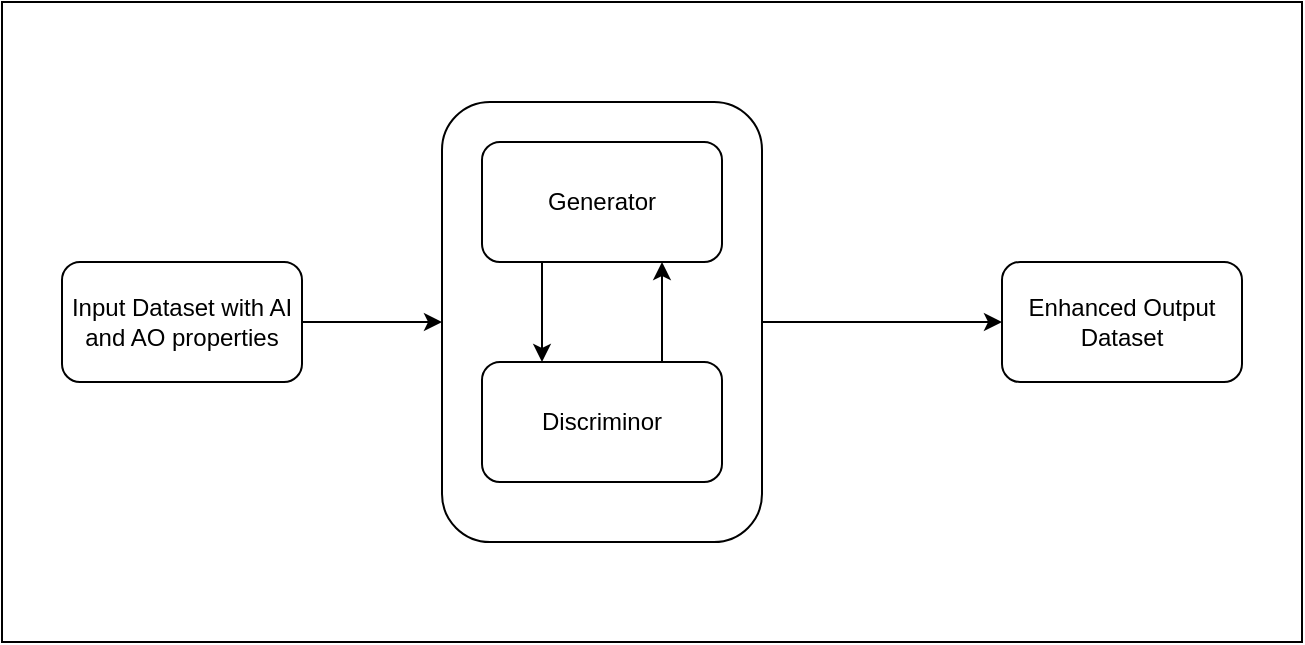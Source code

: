 <mxfile version="25.0.3">
  <diagram name="Page-1" id="OX7Hl-lMASNQTOw_aw64">
    <mxGraphModel dx="2524" dy="746" grid="1" gridSize="10" guides="1" tooltips="1" connect="1" arrows="1" fold="1" page="1" pageScale="1" pageWidth="850" pageHeight="1100" math="0" shadow="0">
      <root>
        <mxCell id="0" />
        <mxCell id="1" parent="0" />
        <mxCell id="P121hET3QLXZ2CQ4-4Ij-2" value="" style="rounded=0;whiteSpace=wrap;html=1;" vertex="1" parent="1">
          <mxGeometry x="-170" y="90" width="650" height="320" as="geometry" />
        </mxCell>
        <mxCell id="P121hET3QLXZ2CQ4-4Ij-9" style="edgeStyle=orthogonalEdgeStyle;rounded=0;orthogonalLoop=1;jettySize=auto;html=1;exitX=1;exitY=0.5;exitDx=0;exitDy=0;" edge="1" parent="1" source="P121hET3QLXZ2CQ4-4Ij-4" target="P121hET3QLXZ2CQ4-4Ij-5">
          <mxGeometry relative="1" as="geometry" />
        </mxCell>
        <mxCell id="P121hET3QLXZ2CQ4-4Ij-4" value="Input Dataset with AI and AO properties" style="rounded=1;whiteSpace=wrap;html=1;" vertex="1" parent="1">
          <mxGeometry x="-140" y="220" width="120" height="60" as="geometry" />
        </mxCell>
        <mxCell id="P121hET3QLXZ2CQ4-4Ij-10" style="edgeStyle=orthogonalEdgeStyle;rounded=0;orthogonalLoop=1;jettySize=auto;html=1;exitX=1;exitY=0.5;exitDx=0;exitDy=0;entryX=0;entryY=0.5;entryDx=0;entryDy=0;" edge="1" parent="1" source="P121hET3QLXZ2CQ4-4Ij-5" target="P121hET3QLXZ2CQ4-4Ij-8">
          <mxGeometry relative="1" as="geometry" />
        </mxCell>
        <mxCell id="P121hET3QLXZ2CQ4-4Ij-5" value="" style="rounded=1;whiteSpace=wrap;html=1;" vertex="1" parent="1">
          <mxGeometry x="50" y="140" width="160" height="220" as="geometry" />
        </mxCell>
        <mxCell id="P121hET3QLXZ2CQ4-4Ij-13" style="edgeStyle=orthogonalEdgeStyle;rounded=0;orthogonalLoop=1;jettySize=auto;html=1;exitX=0.25;exitY=1;exitDx=0;exitDy=0;entryX=0.25;entryY=0;entryDx=0;entryDy=0;" edge="1" parent="1" source="P121hET3QLXZ2CQ4-4Ij-6" target="P121hET3QLXZ2CQ4-4Ij-7">
          <mxGeometry relative="1" as="geometry" />
        </mxCell>
        <mxCell id="P121hET3QLXZ2CQ4-4Ij-6" value="Generator" style="rounded=1;whiteSpace=wrap;html=1;" vertex="1" parent="1">
          <mxGeometry x="70" y="160" width="120" height="60" as="geometry" />
        </mxCell>
        <mxCell id="P121hET3QLXZ2CQ4-4Ij-12" style="edgeStyle=orthogonalEdgeStyle;rounded=0;orthogonalLoop=1;jettySize=auto;html=1;exitX=0.75;exitY=0;exitDx=0;exitDy=0;entryX=0.75;entryY=1;entryDx=0;entryDy=0;" edge="1" parent="1" source="P121hET3QLXZ2CQ4-4Ij-7" target="P121hET3QLXZ2CQ4-4Ij-6">
          <mxGeometry relative="1" as="geometry" />
        </mxCell>
        <mxCell id="P121hET3QLXZ2CQ4-4Ij-7" value="Discriminor" style="rounded=1;whiteSpace=wrap;html=1;" vertex="1" parent="1">
          <mxGeometry x="70" y="270" width="120" height="60" as="geometry" />
        </mxCell>
        <mxCell id="P121hET3QLXZ2CQ4-4Ij-8" value="Enhanced Output Dataset" style="rounded=1;whiteSpace=wrap;html=1;" vertex="1" parent="1">
          <mxGeometry x="330" y="220" width="120" height="60" as="geometry" />
        </mxCell>
      </root>
    </mxGraphModel>
  </diagram>
</mxfile>
